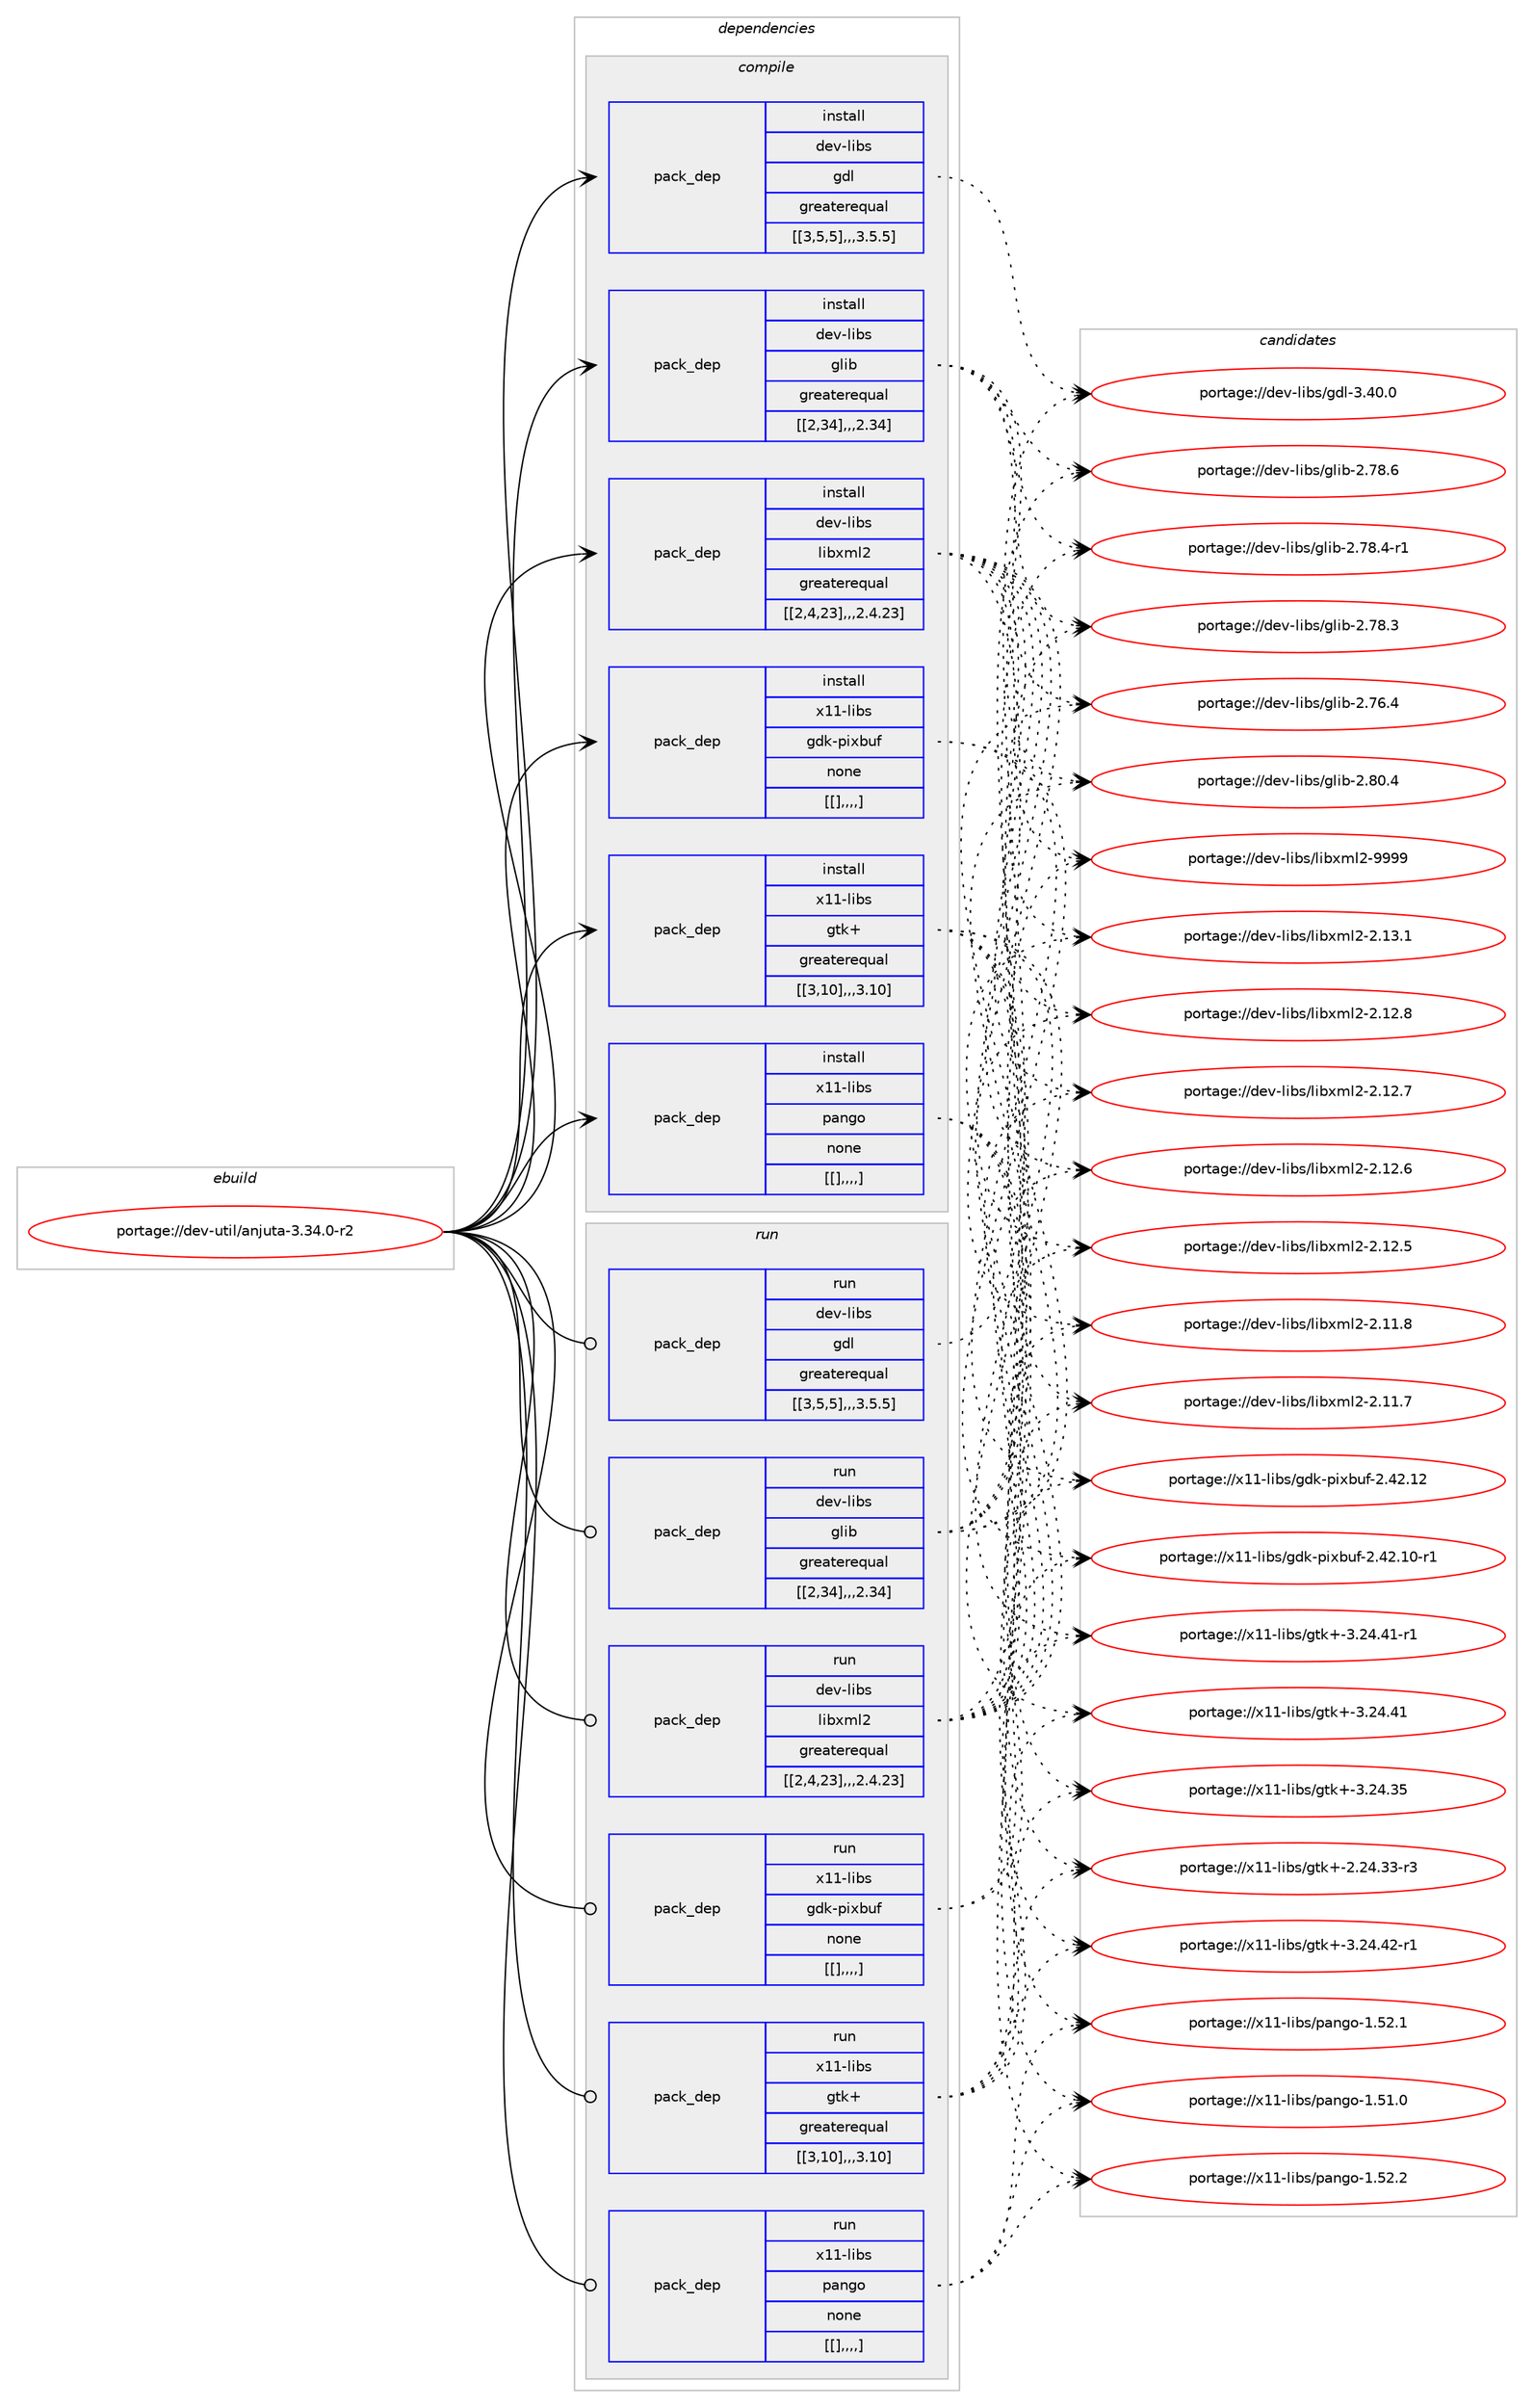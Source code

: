 digraph prolog {

# *************
# Graph options
# *************

newrank=true;
concentrate=true;
compound=true;
graph [rankdir=LR,fontname=Helvetica,fontsize=10,ranksep=1.5];#, ranksep=2.5, nodesep=0.2];
edge  [arrowhead=vee];
node  [fontname=Helvetica,fontsize=10];

# **********
# The ebuild
# **********

subgraph cluster_leftcol {
color=gray;
label=<<i>ebuild</i>>;
id [label="portage://dev-util/anjuta-3.34.0-r2", color=red, width=4, href="../dev-util/anjuta-3.34.0-r2.svg"];
}

# ****************
# The dependencies
# ****************

subgraph cluster_midcol {
color=gray;
label=<<i>dependencies</i>>;
subgraph cluster_compile {
fillcolor="#eeeeee";
style=filled;
label=<<i>compile</i>>;
subgraph pack151830 {
dependency214168 [label=<<TABLE BORDER="0" CELLBORDER="1" CELLSPACING="0" CELLPADDING="4" WIDTH="220"><TR><TD ROWSPAN="6" CELLPADDING="30">pack_dep</TD></TR><TR><TD WIDTH="110">install</TD></TR><TR><TD>dev-libs</TD></TR><TR><TD>gdl</TD></TR><TR><TD>greaterequal</TD></TR><TR><TD>[[3,5,5],,,3.5.5]</TD></TR></TABLE>>, shape=none, color=blue];
}
id:e -> dependency214168:w [weight=20,style="solid",arrowhead="vee"];
subgraph pack151831 {
dependency214169 [label=<<TABLE BORDER="0" CELLBORDER="1" CELLSPACING="0" CELLPADDING="4" WIDTH="220"><TR><TD ROWSPAN="6" CELLPADDING="30">pack_dep</TD></TR><TR><TD WIDTH="110">install</TD></TR><TR><TD>dev-libs</TD></TR><TR><TD>glib</TD></TR><TR><TD>greaterequal</TD></TR><TR><TD>[[2,34],,,2.34]</TD></TR></TABLE>>, shape=none, color=blue];
}
id:e -> dependency214169:w [weight=20,style="solid",arrowhead="vee"];
subgraph pack151832 {
dependency214170 [label=<<TABLE BORDER="0" CELLBORDER="1" CELLSPACING="0" CELLPADDING="4" WIDTH="220"><TR><TD ROWSPAN="6" CELLPADDING="30">pack_dep</TD></TR><TR><TD WIDTH="110">install</TD></TR><TR><TD>dev-libs</TD></TR><TR><TD>libxml2</TD></TR><TR><TD>greaterequal</TD></TR><TR><TD>[[2,4,23],,,2.4.23]</TD></TR></TABLE>>, shape=none, color=blue];
}
id:e -> dependency214170:w [weight=20,style="solid",arrowhead="vee"];
subgraph pack151833 {
dependency214171 [label=<<TABLE BORDER="0" CELLBORDER="1" CELLSPACING="0" CELLPADDING="4" WIDTH="220"><TR><TD ROWSPAN="6" CELLPADDING="30">pack_dep</TD></TR><TR><TD WIDTH="110">install</TD></TR><TR><TD>x11-libs</TD></TR><TR><TD>gdk-pixbuf</TD></TR><TR><TD>none</TD></TR><TR><TD>[[],,,,]</TD></TR></TABLE>>, shape=none, color=blue];
}
id:e -> dependency214171:w [weight=20,style="solid",arrowhead="vee"];
subgraph pack151834 {
dependency214172 [label=<<TABLE BORDER="0" CELLBORDER="1" CELLSPACING="0" CELLPADDING="4" WIDTH="220"><TR><TD ROWSPAN="6" CELLPADDING="30">pack_dep</TD></TR><TR><TD WIDTH="110">install</TD></TR><TR><TD>x11-libs</TD></TR><TR><TD>gtk+</TD></TR><TR><TD>greaterequal</TD></TR><TR><TD>[[3,10],,,3.10]</TD></TR></TABLE>>, shape=none, color=blue];
}
id:e -> dependency214172:w [weight=20,style="solid",arrowhead="vee"];
subgraph pack151835 {
dependency214173 [label=<<TABLE BORDER="0" CELLBORDER="1" CELLSPACING="0" CELLPADDING="4" WIDTH="220"><TR><TD ROWSPAN="6" CELLPADDING="30">pack_dep</TD></TR><TR><TD WIDTH="110">install</TD></TR><TR><TD>x11-libs</TD></TR><TR><TD>pango</TD></TR><TR><TD>none</TD></TR><TR><TD>[[],,,,]</TD></TR></TABLE>>, shape=none, color=blue];
}
id:e -> dependency214173:w [weight=20,style="solid",arrowhead="vee"];
}
subgraph cluster_compileandrun {
fillcolor="#eeeeee";
style=filled;
label=<<i>compile and run</i>>;
}
subgraph cluster_run {
fillcolor="#eeeeee";
style=filled;
label=<<i>run</i>>;
subgraph pack151836 {
dependency214174 [label=<<TABLE BORDER="0" CELLBORDER="1" CELLSPACING="0" CELLPADDING="4" WIDTH="220"><TR><TD ROWSPAN="6" CELLPADDING="30">pack_dep</TD></TR><TR><TD WIDTH="110">run</TD></TR><TR><TD>dev-libs</TD></TR><TR><TD>gdl</TD></TR><TR><TD>greaterequal</TD></TR><TR><TD>[[3,5,5],,,3.5.5]</TD></TR></TABLE>>, shape=none, color=blue];
}
id:e -> dependency214174:w [weight=20,style="solid",arrowhead="odot"];
subgraph pack151837 {
dependency214175 [label=<<TABLE BORDER="0" CELLBORDER="1" CELLSPACING="0" CELLPADDING="4" WIDTH="220"><TR><TD ROWSPAN="6" CELLPADDING="30">pack_dep</TD></TR><TR><TD WIDTH="110">run</TD></TR><TR><TD>dev-libs</TD></TR><TR><TD>glib</TD></TR><TR><TD>greaterequal</TD></TR><TR><TD>[[2,34],,,2.34]</TD></TR></TABLE>>, shape=none, color=blue];
}
id:e -> dependency214175:w [weight=20,style="solid",arrowhead="odot"];
subgraph pack151838 {
dependency214176 [label=<<TABLE BORDER="0" CELLBORDER="1" CELLSPACING="0" CELLPADDING="4" WIDTH="220"><TR><TD ROWSPAN="6" CELLPADDING="30">pack_dep</TD></TR><TR><TD WIDTH="110">run</TD></TR><TR><TD>dev-libs</TD></TR><TR><TD>libxml2</TD></TR><TR><TD>greaterequal</TD></TR><TR><TD>[[2,4,23],,,2.4.23]</TD></TR></TABLE>>, shape=none, color=blue];
}
id:e -> dependency214176:w [weight=20,style="solid",arrowhead="odot"];
subgraph pack151839 {
dependency214177 [label=<<TABLE BORDER="0" CELLBORDER="1" CELLSPACING="0" CELLPADDING="4" WIDTH="220"><TR><TD ROWSPAN="6" CELLPADDING="30">pack_dep</TD></TR><TR><TD WIDTH="110">run</TD></TR><TR><TD>x11-libs</TD></TR><TR><TD>gdk-pixbuf</TD></TR><TR><TD>none</TD></TR><TR><TD>[[],,,,]</TD></TR></TABLE>>, shape=none, color=blue];
}
id:e -> dependency214177:w [weight=20,style="solid",arrowhead="odot"];
subgraph pack151840 {
dependency214178 [label=<<TABLE BORDER="0" CELLBORDER="1" CELLSPACING="0" CELLPADDING="4" WIDTH="220"><TR><TD ROWSPAN="6" CELLPADDING="30">pack_dep</TD></TR><TR><TD WIDTH="110">run</TD></TR><TR><TD>x11-libs</TD></TR><TR><TD>gtk+</TD></TR><TR><TD>greaterequal</TD></TR><TR><TD>[[3,10],,,3.10]</TD></TR></TABLE>>, shape=none, color=blue];
}
id:e -> dependency214178:w [weight=20,style="solid",arrowhead="odot"];
subgraph pack151841 {
dependency214179 [label=<<TABLE BORDER="0" CELLBORDER="1" CELLSPACING="0" CELLPADDING="4" WIDTH="220"><TR><TD ROWSPAN="6" CELLPADDING="30">pack_dep</TD></TR><TR><TD WIDTH="110">run</TD></TR><TR><TD>x11-libs</TD></TR><TR><TD>pango</TD></TR><TR><TD>none</TD></TR><TR><TD>[[],,,,]</TD></TR></TABLE>>, shape=none, color=blue];
}
id:e -> dependency214179:w [weight=20,style="solid",arrowhead="odot"];
}
}

# **************
# The candidates
# **************

subgraph cluster_choices {
rank=same;
color=gray;
label=<<i>candidates</i>>;

subgraph choice151830 {
color=black;
nodesep=1;
choice10010111845108105981154710310010845514652484648 [label="portage://dev-libs/gdl-3.40.0", color=red, width=4,href="../dev-libs/gdl-3.40.0.svg"];
dependency214168:e -> choice10010111845108105981154710310010845514652484648:w [style=dotted,weight="100"];
}
subgraph choice151831 {
color=black;
nodesep=1;
choice1001011184510810598115471031081059845504656484652 [label="portage://dev-libs/glib-2.80.4", color=red, width=4,href="../dev-libs/glib-2.80.4.svg"];
choice1001011184510810598115471031081059845504655564654 [label="portage://dev-libs/glib-2.78.6", color=red, width=4,href="../dev-libs/glib-2.78.6.svg"];
choice10010111845108105981154710310810598455046555646524511449 [label="portage://dev-libs/glib-2.78.4-r1", color=red, width=4,href="../dev-libs/glib-2.78.4-r1.svg"];
choice1001011184510810598115471031081059845504655564651 [label="portage://dev-libs/glib-2.78.3", color=red, width=4,href="../dev-libs/glib-2.78.3.svg"];
choice1001011184510810598115471031081059845504655544652 [label="portage://dev-libs/glib-2.76.4", color=red, width=4,href="../dev-libs/glib-2.76.4.svg"];
dependency214169:e -> choice1001011184510810598115471031081059845504656484652:w [style=dotted,weight="100"];
dependency214169:e -> choice1001011184510810598115471031081059845504655564654:w [style=dotted,weight="100"];
dependency214169:e -> choice10010111845108105981154710310810598455046555646524511449:w [style=dotted,weight="100"];
dependency214169:e -> choice1001011184510810598115471031081059845504655564651:w [style=dotted,weight="100"];
dependency214169:e -> choice1001011184510810598115471031081059845504655544652:w [style=dotted,weight="100"];
}
subgraph choice151832 {
color=black;
nodesep=1;
choice10010111845108105981154710810598120109108504557575757 [label="portage://dev-libs/libxml2-9999", color=red, width=4,href="../dev-libs/libxml2-9999.svg"];
choice100101118451081059811547108105981201091085045504649514649 [label="portage://dev-libs/libxml2-2.13.1", color=red, width=4,href="../dev-libs/libxml2-2.13.1.svg"];
choice100101118451081059811547108105981201091085045504649504656 [label="portage://dev-libs/libxml2-2.12.8", color=red, width=4,href="../dev-libs/libxml2-2.12.8.svg"];
choice100101118451081059811547108105981201091085045504649504655 [label="portage://dev-libs/libxml2-2.12.7", color=red, width=4,href="../dev-libs/libxml2-2.12.7.svg"];
choice100101118451081059811547108105981201091085045504649504654 [label="portage://dev-libs/libxml2-2.12.6", color=red, width=4,href="../dev-libs/libxml2-2.12.6.svg"];
choice100101118451081059811547108105981201091085045504649504653 [label="portage://dev-libs/libxml2-2.12.5", color=red, width=4,href="../dev-libs/libxml2-2.12.5.svg"];
choice100101118451081059811547108105981201091085045504649494656 [label="portage://dev-libs/libxml2-2.11.8", color=red, width=4,href="../dev-libs/libxml2-2.11.8.svg"];
choice100101118451081059811547108105981201091085045504649494655 [label="portage://dev-libs/libxml2-2.11.7", color=red, width=4,href="../dev-libs/libxml2-2.11.7.svg"];
dependency214170:e -> choice10010111845108105981154710810598120109108504557575757:w [style=dotted,weight="100"];
dependency214170:e -> choice100101118451081059811547108105981201091085045504649514649:w [style=dotted,weight="100"];
dependency214170:e -> choice100101118451081059811547108105981201091085045504649504656:w [style=dotted,weight="100"];
dependency214170:e -> choice100101118451081059811547108105981201091085045504649504655:w [style=dotted,weight="100"];
dependency214170:e -> choice100101118451081059811547108105981201091085045504649504654:w [style=dotted,weight="100"];
dependency214170:e -> choice100101118451081059811547108105981201091085045504649504653:w [style=dotted,weight="100"];
dependency214170:e -> choice100101118451081059811547108105981201091085045504649494656:w [style=dotted,weight="100"];
dependency214170:e -> choice100101118451081059811547108105981201091085045504649494655:w [style=dotted,weight="100"];
}
subgraph choice151833 {
color=black;
nodesep=1;
choice120494945108105981154710310010745112105120981171024550465250464950 [label="portage://x11-libs/gdk-pixbuf-2.42.12", color=red, width=4,href="../x11-libs/gdk-pixbuf-2.42.12.svg"];
choice1204949451081059811547103100107451121051209811710245504652504649484511449 [label="portage://x11-libs/gdk-pixbuf-2.42.10-r1", color=red, width=4,href="../x11-libs/gdk-pixbuf-2.42.10-r1.svg"];
dependency214171:e -> choice120494945108105981154710310010745112105120981171024550465250464950:w [style=dotted,weight="100"];
dependency214171:e -> choice1204949451081059811547103100107451121051209811710245504652504649484511449:w [style=dotted,weight="100"];
}
subgraph choice151834 {
color=black;
nodesep=1;
choice12049494510810598115471031161074345514650524652504511449 [label="portage://x11-libs/gtk+-3.24.42-r1", color=red, width=4,href="../x11-libs/gtk+-3.24.42-r1.svg"];
choice12049494510810598115471031161074345514650524652494511449 [label="portage://x11-libs/gtk+-3.24.41-r1", color=red, width=4,href="../x11-libs/gtk+-3.24.41-r1.svg"];
choice1204949451081059811547103116107434551465052465249 [label="portage://x11-libs/gtk+-3.24.41", color=red, width=4,href="../x11-libs/gtk+-3.24.41.svg"];
choice1204949451081059811547103116107434551465052465153 [label="portage://x11-libs/gtk+-3.24.35", color=red, width=4,href="../x11-libs/gtk+-3.24.35.svg"];
choice12049494510810598115471031161074345504650524651514511451 [label="portage://x11-libs/gtk+-2.24.33-r3", color=red, width=4,href="../x11-libs/gtk+-2.24.33-r3.svg"];
dependency214172:e -> choice12049494510810598115471031161074345514650524652504511449:w [style=dotted,weight="100"];
dependency214172:e -> choice12049494510810598115471031161074345514650524652494511449:w [style=dotted,weight="100"];
dependency214172:e -> choice1204949451081059811547103116107434551465052465249:w [style=dotted,weight="100"];
dependency214172:e -> choice1204949451081059811547103116107434551465052465153:w [style=dotted,weight="100"];
dependency214172:e -> choice12049494510810598115471031161074345504650524651514511451:w [style=dotted,weight="100"];
}
subgraph choice151835 {
color=black;
nodesep=1;
choice12049494510810598115471129711010311145494653504650 [label="portage://x11-libs/pango-1.52.2", color=red, width=4,href="../x11-libs/pango-1.52.2.svg"];
choice12049494510810598115471129711010311145494653504649 [label="portage://x11-libs/pango-1.52.1", color=red, width=4,href="../x11-libs/pango-1.52.1.svg"];
choice12049494510810598115471129711010311145494653494648 [label="portage://x11-libs/pango-1.51.0", color=red, width=4,href="../x11-libs/pango-1.51.0.svg"];
dependency214173:e -> choice12049494510810598115471129711010311145494653504650:w [style=dotted,weight="100"];
dependency214173:e -> choice12049494510810598115471129711010311145494653504649:w [style=dotted,weight="100"];
dependency214173:e -> choice12049494510810598115471129711010311145494653494648:w [style=dotted,weight="100"];
}
subgraph choice151836 {
color=black;
nodesep=1;
choice10010111845108105981154710310010845514652484648 [label="portage://dev-libs/gdl-3.40.0", color=red, width=4,href="../dev-libs/gdl-3.40.0.svg"];
dependency214174:e -> choice10010111845108105981154710310010845514652484648:w [style=dotted,weight="100"];
}
subgraph choice151837 {
color=black;
nodesep=1;
choice1001011184510810598115471031081059845504656484652 [label="portage://dev-libs/glib-2.80.4", color=red, width=4,href="../dev-libs/glib-2.80.4.svg"];
choice1001011184510810598115471031081059845504655564654 [label="portage://dev-libs/glib-2.78.6", color=red, width=4,href="../dev-libs/glib-2.78.6.svg"];
choice10010111845108105981154710310810598455046555646524511449 [label="portage://dev-libs/glib-2.78.4-r1", color=red, width=4,href="../dev-libs/glib-2.78.4-r1.svg"];
choice1001011184510810598115471031081059845504655564651 [label="portage://dev-libs/glib-2.78.3", color=red, width=4,href="../dev-libs/glib-2.78.3.svg"];
choice1001011184510810598115471031081059845504655544652 [label="portage://dev-libs/glib-2.76.4", color=red, width=4,href="../dev-libs/glib-2.76.4.svg"];
dependency214175:e -> choice1001011184510810598115471031081059845504656484652:w [style=dotted,weight="100"];
dependency214175:e -> choice1001011184510810598115471031081059845504655564654:w [style=dotted,weight="100"];
dependency214175:e -> choice10010111845108105981154710310810598455046555646524511449:w [style=dotted,weight="100"];
dependency214175:e -> choice1001011184510810598115471031081059845504655564651:w [style=dotted,weight="100"];
dependency214175:e -> choice1001011184510810598115471031081059845504655544652:w [style=dotted,weight="100"];
}
subgraph choice151838 {
color=black;
nodesep=1;
choice10010111845108105981154710810598120109108504557575757 [label="portage://dev-libs/libxml2-9999", color=red, width=4,href="../dev-libs/libxml2-9999.svg"];
choice100101118451081059811547108105981201091085045504649514649 [label="portage://dev-libs/libxml2-2.13.1", color=red, width=4,href="../dev-libs/libxml2-2.13.1.svg"];
choice100101118451081059811547108105981201091085045504649504656 [label="portage://dev-libs/libxml2-2.12.8", color=red, width=4,href="../dev-libs/libxml2-2.12.8.svg"];
choice100101118451081059811547108105981201091085045504649504655 [label="portage://dev-libs/libxml2-2.12.7", color=red, width=4,href="../dev-libs/libxml2-2.12.7.svg"];
choice100101118451081059811547108105981201091085045504649504654 [label="portage://dev-libs/libxml2-2.12.6", color=red, width=4,href="../dev-libs/libxml2-2.12.6.svg"];
choice100101118451081059811547108105981201091085045504649504653 [label="portage://dev-libs/libxml2-2.12.5", color=red, width=4,href="../dev-libs/libxml2-2.12.5.svg"];
choice100101118451081059811547108105981201091085045504649494656 [label="portage://dev-libs/libxml2-2.11.8", color=red, width=4,href="../dev-libs/libxml2-2.11.8.svg"];
choice100101118451081059811547108105981201091085045504649494655 [label="portage://dev-libs/libxml2-2.11.7", color=red, width=4,href="../dev-libs/libxml2-2.11.7.svg"];
dependency214176:e -> choice10010111845108105981154710810598120109108504557575757:w [style=dotted,weight="100"];
dependency214176:e -> choice100101118451081059811547108105981201091085045504649514649:w [style=dotted,weight="100"];
dependency214176:e -> choice100101118451081059811547108105981201091085045504649504656:w [style=dotted,weight="100"];
dependency214176:e -> choice100101118451081059811547108105981201091085045504649504655:w [style=dotted,weight="100"];
dependency214176:e -> choice100101118451081059811547108105981201091085045504649504654:w [style=dotted,weight="100"];
dependency214176:e -> choice100101118451081059811547108105981201091085045504649504653:w [style=dotted,weight="100"];
dependency214176:e -> choice100101118451081059811547108105981201091085045504649494656:w [style=dotted,weight="100"];
dependency214176:e -> choice100101118451081059811547108105981201091085045504649494655:w [style=dotted,weight="100"];
}
subgraph choice151839 {
color=black;
nodesep=1;
choice120494945108105981154710310010745112105120981171024550465250464950 [label="portage://x11-libs/gdk-pixbuf-2.42.12", color=red, width=4,href="../x11-libs/gdk-pixbuf-2.42.12.svg"];
choice1204949451081059811547103100107451121051209811710245504652504649484511449 [label="portage://x11-libs/gdk-pixbuf-2.42.10-r1", color=red, width=4,href="../x11-libs/gdk-pixbuf-2.42.10-r1.svg"];
dependency214177:e -> choice120494945108105981154710310010745112105120981171024550465250464950:w [style=dotted,weight="100"];
dependency214177:e -> choice1204949451081059811547103100107451121051209811710245504652504649484511449:w [style=dotted,weight="100"];
}
subgraph choice151840 {
color=black;
nodesep=1;
choice12049494510810598115471031161074345514650524652504511449 [label="portage://x11-libs/gtk+-3.24.42-r1", color=red, width=4,href="../x11-libs/gtk+-3.24.42-r1.svg"];
choice12049494510810598115471031161074345514650524652494511449 [label="portage://x11-libs/gtk+-3.24.41-r1", color=red, width=4,href="../x11-libs/gtk+-3.24.41-r1.svg"];
choice1204949451081059811547103116107434551465052465249 [label="portage://x11-libs/gtk+-3.24.41", color=red, width=4,href="../x11-libs/gtk+-3.24.41.svg"];
choice1204949451081059811547103116107434551465052465153 [label="portage://x11-libs/gtk+-3.24.35", color=red, width=4,href="../x11-libs/gtk+-3.24.35.svg"];
choice12049494510810598115471031161074345504650524651514511451 [label="portage://x11-libs/gtk+-2.24.33-r3", color=red, width=4,href="../x11-libs/gtk+-2.24.33-r3.svg"];
dependency214178:e -> choice12049494510810598115471031161074345514650524652504511449:w [style=dotted,weight="100"];
dependency214178:e -> choice12049494510810598115471031161074345514650524652494511449:w [style=dotted,weight="100"];
dependency214178:e -> choice1204949451081059811547103116107434551465052465249:w [style=dotted,weight="100"];
dependency214178:e -> choice1204949451081059811547103116107434551465052465153:w [style=dotted,weight="100"];
dependency214178:e -> choice12049494510810598115471031161074345504650524651514511451:w [style=dotted,weight="100"];
}
subgraph choice151841 {
color=black;
nodesep=1;
choice12049494510810598115471129711010311145494653504650 [label="portage://x11-libs/pango-1.52.2", color=red, width=4,href="../x11-libs/pango-1.52.2.svg"];
choice12049494510810598115471129711010311145494653504649 [label="portage://x11-libs/pango-1.52.1", color=red, width=4,href="../x11-libs/pango-1.52.1.svg"];
choice12049494510810598115471129711010311145494653494648 [label="portage://x11-libs/pango-1.51.0", color=red, width=4,href="../x11-libs/pango-1.51.0.svg"];
dependency214179:e -> choice12049494510810598115471129711010311145494653504650:w [style=dotted,weight="100"];
dependency214179:e -> choice12049494510810598115471129711010311145494653504649:w [style=dotted,weight="100"];
dependency214179:e -> choice12049494510810598115471129711010311145494653494648:w [style=dotted,weight="100"];
}
}

}

